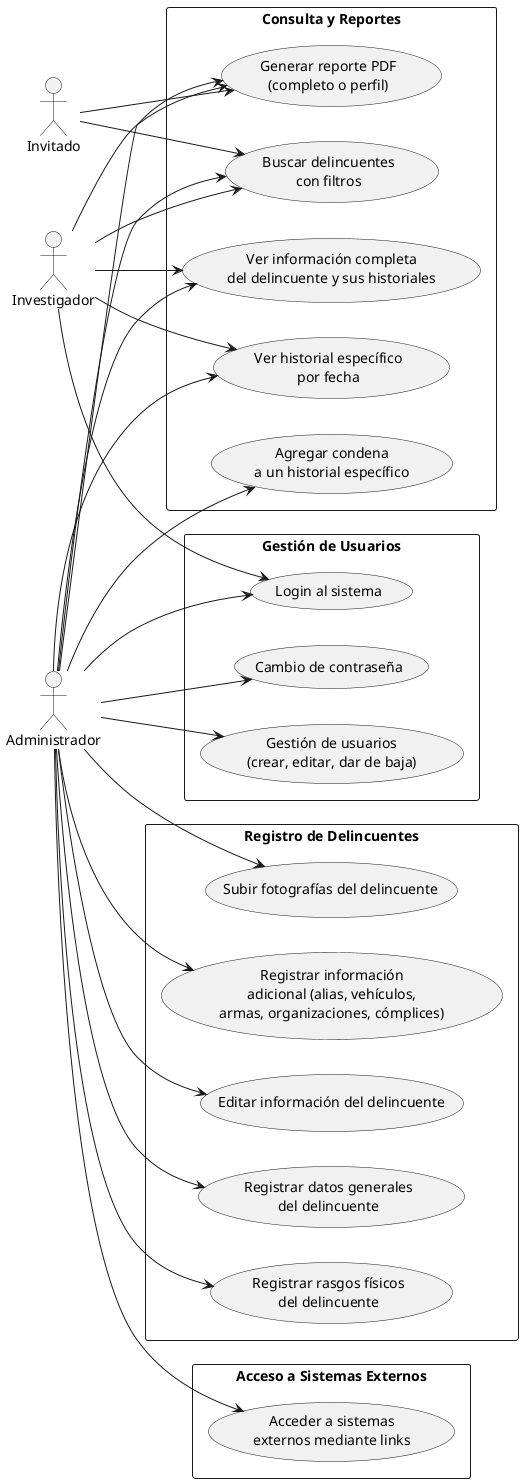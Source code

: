 @startuml
left to right direction
skinparam packageStyle rectangle

actor "Administrador" as Admin
actor "Investigador" as Investigator
actor "Invitado" as Guest

rectangle "Gestión de Usuarios" {
    usecase "Login al sistema" as UC1
    usecase "Cambio de contraseña" as UC2
    usecase "Gestión de usuarios\n(crear, editar, dar de baja)" as UC3
}

rectangle "Registro de Delincuentes" {
    usecase "Registrar datos generales\ndel delincuente" as UC4
    usecase "Registrar rasgos físicos\ndel delincuente" as UC5
    usecase "Subir fotografías del delincuente" as UC6
    usecase "Registrar información\nadicional (alias, vehículos,\narmas, organizaciones, cómplices)" as UC7
    usecase "Editar información del delincuente" as UC8
}

rectangle "Consulta y Reportes" {
    usecase "Buscar delincuentes\ncon filtros" as UC9
    usecase "Ver información completa\ndel delincuente y sus historiales" as UC10
    usecase "Ver historial específico\npor fecha" as UC11
    usecase "Agregar condena\na un historial específico" as UC12
    usecase "Generar reporte PDF\n(completo o perfil)" as UC13
}

rectangle "Acceso a Sistemas Externos" {
    usecase "Acceder a sistemas\nexternos mediante links" as UC14
}

Admin --> UC1
Admin --> UC2
Admin --> UC3
Admin --> UC4
Admin --> UC5
Admin --> UC6
Admin --> UC7
Admin --> UC8
Admin --> UC9
Admin --> UC10
Admin --> UC11
Admin --> UC12
Admin --> UC13
Admin --> UC14

Investigator --> UC1
Investigator --> UC9
Investigator --> UC10
Investigator --> UC11
Investigator --> UC13

Guest --> UC9
Guest --> UC13
@enduml
